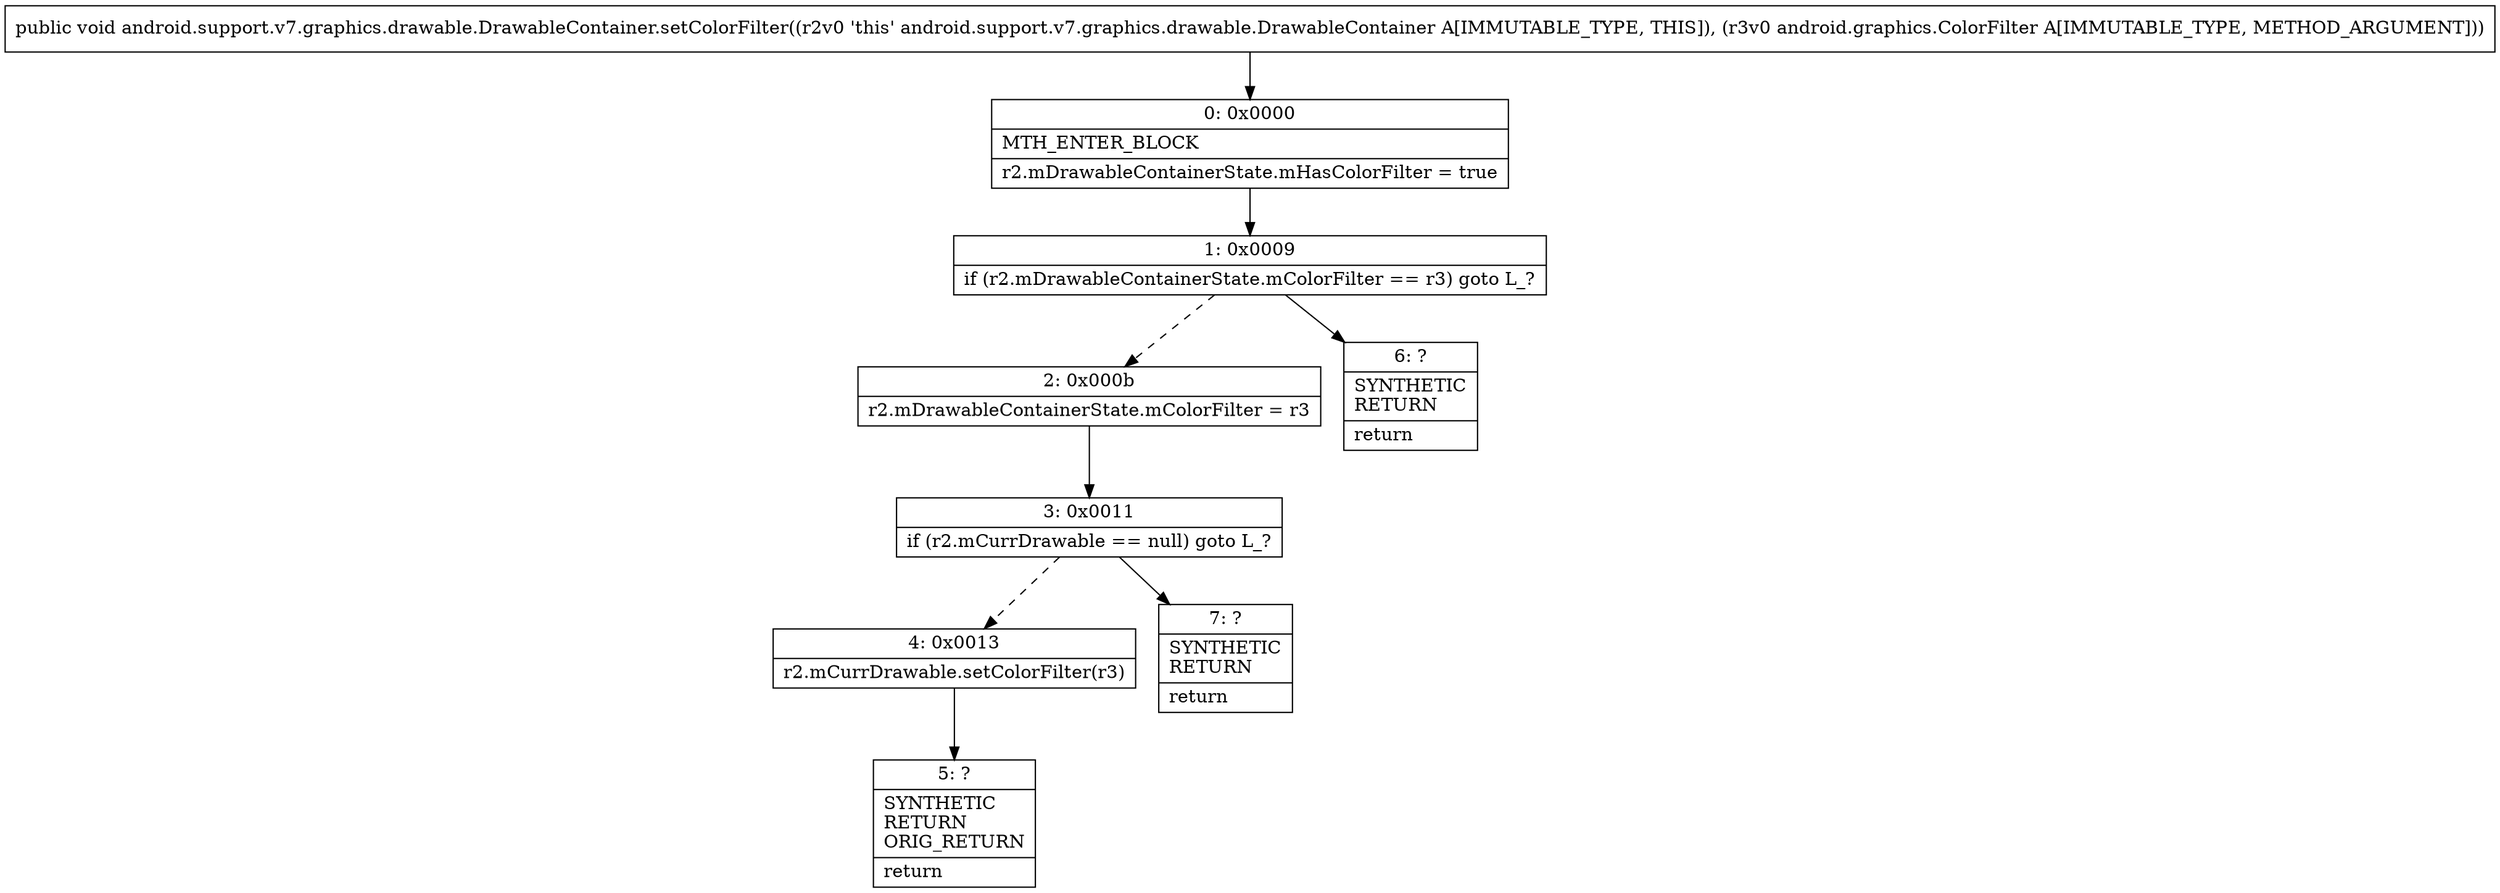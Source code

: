 digraph "CFG forandroid.support.v7.graphics.drawable.DrawableContainer.setColorFilter(Landroid\/graphics\/ColorFilter;)V" {
Node_0 [shape=record,label="{0\:\ 0x0000|MTH_ENTER_BLOCK\l|r2.mDrawableContainerState.mHasColorFilter = true\l}"];
Node_1 [shape=record,label="{1\:\ 0x0009|if (r2.mDrawableContainerState.mColorFilter == r3) goto L_?\l}"];
Node_2 [shape=record,label="{2\:\ 0x000b|r2.mDrawableContainerState.mColorFilter = r3\l}"];
Node_3 [shape=record,label="{3\:\ 0x0011|if (r2.mCurrDrawable == null) goto L_?\l}"];
Node_4 [shape=record,label="{4\:\ 0x0013|r2.mCurrDrawable.setColorFilter(r3)\l}"];
Node_5 [shape=record,label="{5\:\ ?|SYNTHETIC\lRETURN\lORIG_RETURN\l|return\l}"];
Node_6 [shape=record,label="{6\:\ ?|SYNTHETIC\lRETURN\l|return\l}"];
Node_7 [shape=record,label="{7\:\ ?|SYNTHETIC\lRETURN\l|return\l}"];
MethodNode[shape=record,label="{public void android.support.v7.graphics.drawable.DrawableContainer.setColorFilter((r2v0 'this' android.support.v7.graphics.drawable.DrawableContainer A[IMMUTABLE_TYPE, THIS]), (r3v0 android.graphics.ColorFilter A[IMMUTABLE_TYPE, METHOD_ARGUMENT])) }"];
MethodNode -> Node_0;
Node_0 -> Node_1;
Node_1 -> Node_2[style=dashed];
Node_1 -> Node_6;
Node_2 -> Node_3;
Node_3 -> Node_4[style=dashed];
Node_3 -> Node_7;
Node_4 -> Node_5;
}


